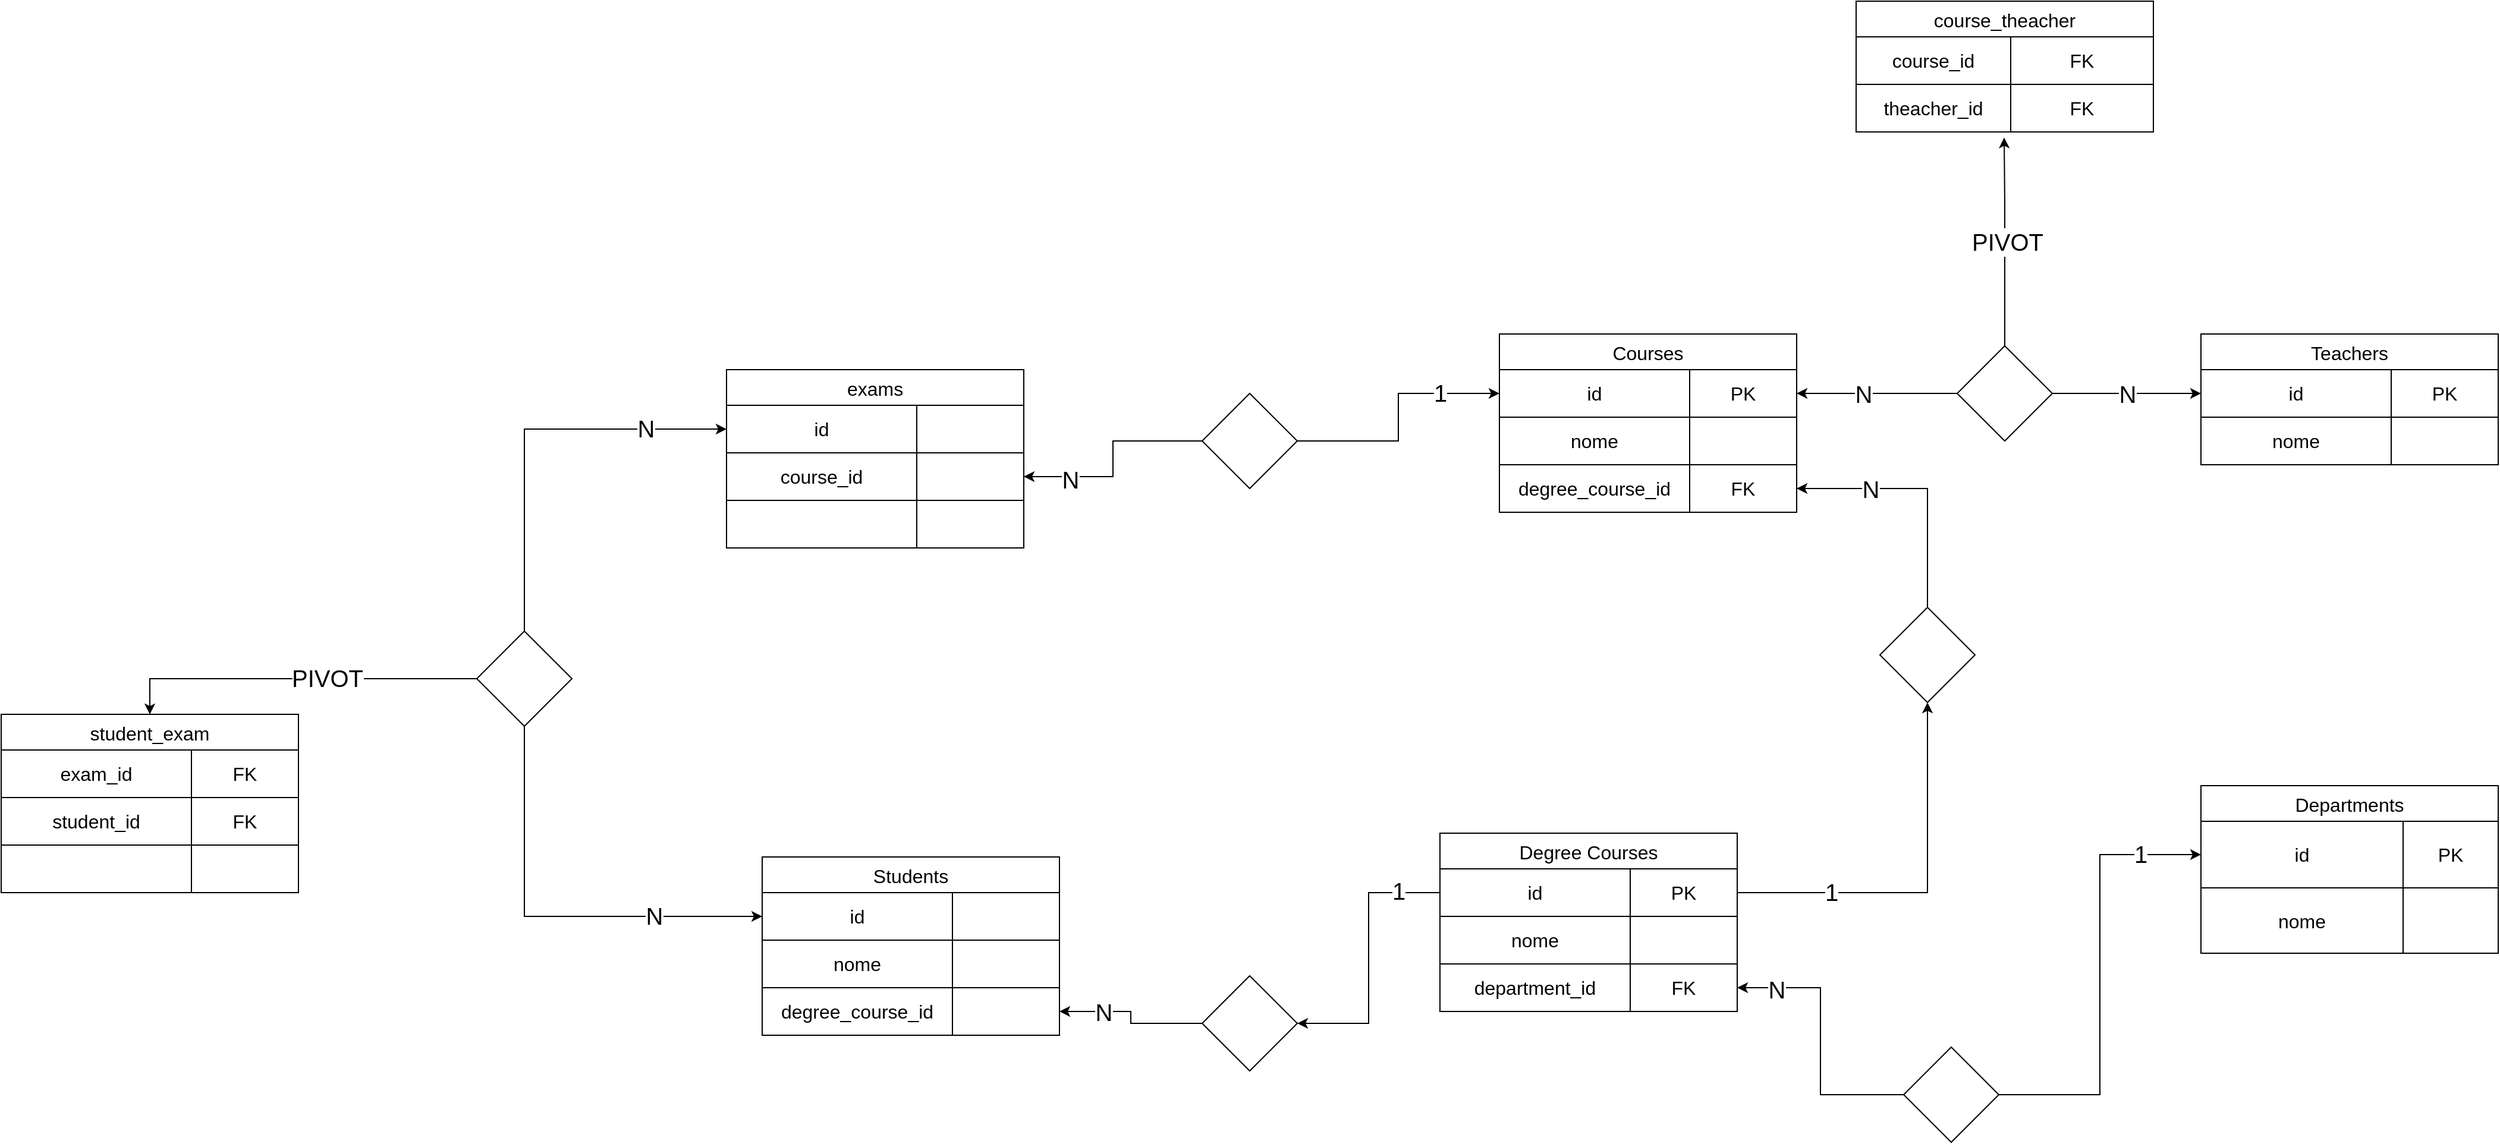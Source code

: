 <mxfile version="26.0.16">
  <diagram name="Pagina-1" id="ewq2ucRmIlLAU6oPUNlD">
    <mxGraphModel dx="3866" dy="2153" grid="1" gridSize="10" guides="1" tooltips="1" connect="1" arrows="1" fold="1" page="0" pageScale="1" pageWidth="1169" pageHeight="827" math="0" shadow="0">
      <root>
        <mxCell id="0" />
        <mxCell id="1" parent="0" />
        <mxCell id="3r6zbhtH-RP9NKEeAGwp-84" value="Departments" style="shape=table;startSize=30;container=1;collapsible=0;childLayout=tableLayout;strokeColor=default;fontSize=16;" parent="1" vertex="1">
          <mxGeometry x="-230" y="-220" width="250.0" height="141" as="geometry" />
        </mxCell>
        <mxCell id="3r6zbhtH-RP9NKEeAGwp-85" value="" style="shape=tableRow;horizontal=0;startSize=0;swimlaneHead=0;swimlaneBody=0;strokeColor=inherit;top=0;left=0;bottom=0;right=0;collapsible=0;dropTarget=0;fillColor=none;points=[[0,0.5],[1,0.5]];portConstraint=eastwest;fontSize=16;" parent="3r6zbhtH-RP9NKEeAGwp-84" vertex="1">
          <mxGeometry y="30" width="250.0" height="56" as="geometry" />
        </mxCell>
        <mxCell id="3r6zbhtH-RP9NKEeAGwp-86" value="id" style="shape=partialRectangle;html=1;whiteSpace=wrap;connectable=0;strokeColor=inherit;overflow=hidden;fillColor=none;top=0;left=0;bottom=0;right=0;pointerEvents=1;fontSize=16;" parent="3r6zbhtH-RP9NKEeAGwp-85" vertex="1">
          <mxGeometry width="170" height="56" as="geometry">
            <mxRectangle width="170" height="56" as="alternateBounds" />
          </mxGeometry>
        </mxCell>
        <mxCell id="3r6zbhtH-RP9NKEeAGwp-87" value="PK" style="shape=partialRectangle;html=1;whiteSpace=wrap;connectable=0;strokeColor=inherit;overflow=hidden;fillColor=none;top=0;left=0;bottom=0;right=0;pointerEvents=1;fontSize=16;" parent="3r6zbhtH-RP9NKEeAGwp-85" vertex="1">
          <mxGeometry x="170" width="80" height="56" as="geometry">
            <mxRectangle width="80" height="56" as="alternateBounds" />
          </mxGeometry>
        </mxCell>
        <mxCell id="3r6zbhtH-RP9NKEeAGwp-89" value="" style="shape=tableRow;horizontal=0;startSize=0;swimlaneHead=0;swimlaneBody=0;strokeColor=inherit;top=0;left=0;bottom=0;right=0;collapsible=0;dropTarget=0;fillColor=none;points=[[0,0.5],[1,0.5]];portConstraint=eastwest;fontSize=16;" parent="3r6zbhtH-RP9NKEeAGwp-84" vertex="1">
          <mxGeometry y="86" width="250.0" height="55" as="geometry" />
        </mxCell>
        <mxCell id="3r6zbhtH-RP9NKEeAGwp-90" value="nome" style="shape=partialRectangle;html=1;whiteSpace=wrap;connectable=0;strokeColor=inherit;overflow=hidden;fillColor=none;top=0;left=0;bottom=0;right=0;pointerEvents=1;fontSize=16;" parent="3r6zbhtH-RP9NKEeAGwp-89" vertex="1">
          <mxGeometry width="170" height="55" as="geometry">
            <mxRectangle width="170" height="55" as="alternateBounds" />
          </mxGeometry>
        </mxCell>
        <mxCell id="3r6zbhtH-RP9NKEeAGwp-91" value="" style="shape=partialRectangle;html=1;whiteSpace=wrap;connectable=0;strokeColor=inherit;overflow=hidden;fillColor=none;top=0;left=0;bottom=0;right=0;pointerEvents=1;fontSize=16;" parent="3r6zbhtH-RP9NKEeAGwp-89" vertex="1">
          <mxGeometry x="170" width="80" height="55" as="geometry">
            <mxRectangle width="80" height="55" as="alternateBounds" />
          </mxGeometry>
        </mxCell>
        <mxCell id="3r6zbhtH-RP9NKEeAGwp-98" value="Degree Courses" style="shape=table;startSize=30;container=1;collapsible=0;childLayout=tableLayout;strokeColor=default;fontSize=16;" parent="1" vertex="1">
          <mxGeometry x="-870" y="-180" width="250" height="150" as="geometry" />
        </mxCell>
        <mxCell id="3r6zbhtH-RP9NKEeAGwp-99" value="" style="shape=tableRow;horizontal=0;startSize=0;swimlaneHead=0;swimlaneBody=0;strokeColor=inherit;top=0;left=0;bottom=0;right=0;collapsible=0;dropTarget=0;fillColor=none;points=[[0,0.5],[1,0.5]];portConstraint=eastwest;fontSize=16;" parent="3r6zbhtH-RP9NKEeAGwp-98" vertex="1">
          <mxGeometry y="30" width="250" height="40" as="geometry" />
        </mxCell>
        <mxCell id="3r6zbhtH-RP9NKEeAGwp-100" value="id" style="shape=partialRectangle;html=1;whiteSpace=wrap;connectable=0;strokeColor=inherit;overflow=hidden;fillColor=none;top=0;left=0;bottom=0;right=0;pointerEvents=1;fontSize=16;" parent="3r6zbhtH-RP9NKEeAGwp-99" vertex="1">
          <mxGeometry width="160" height="40" as="geometry">
            <mxRectangle width="160" height="40" as="alternateBounds" />
          </mxGeometry>
        </mxCell>
        <mxCell id="3r6zbhtH-RP9NKEeAGwp-128" value="PK" style="shape=partialRectangle;html=1;whiteSpace=wrap;connectable=0;strokeColor=inherit;overflow=hidden;fillColor=none;top=0;left=0;bottom=0;right=0;pointerEvents=1;fontSize=16;" parent="3r6zbhtH-RP9NKEeAGwp-99" vertex="1">
          <mxGeometry x="160" width="90" height="40" as="geometry">
            <mxRectangle width="90" height="40" as="alternateBounds" />
          </mxGeometry>
        </mxCell>
        <mxCell id="3r6zbhtH-RP9NKEeAGwp-103" value="" style="shape=tableRow;horizontal=0;startSize=0;swimlaneHead=0;swimlaneBody=0;strokeColor=inherit;top=0;left=0;bottom=0;right=0;collapsible=0;dropTarget=0;fillColor=none;points=[[0,0.5],[1,0.5]];portConstraint=eastwest;fontSize=16;" parent="3r6zbhtH-RP9NKEeAGwp-98" vertex="1">
          <mxGeometry y="70" width="250" height="40" as="geometry" />
        </mxCell>
        <mxCell id="3r6zbhtH-RP9NKEeAGwp-104" value="nome" style="shape=partialRectangle;html=1;whiteSpace=wrap;connectable=0;strokeColor=inherit;overflow=hidden;fillColor=none;top=0;left=0;bottom=0;right=0;pointerEvents=1;fontSize=16;" parent="3r6zbhtH-RP9NKEeAGwp-103" vertex="1">
          <mxGeometry width="160" height="40" as="geometry">
            <mxRectangle width="160" height="40" as="alternateBounds" />
          </mxGeometry>
        </mxCell>
        <mxCell id="3r6zbhtH-RP9NKEeAGwp-129" style="shape=partialRectangle;html=1;whiteSpace=wrap;connectable=0;strokeColor=inherit;overflow=hidden;fillColor=none;top=0;left=0;bottom=0;right=0;pointerEvents=1;fontSize=16;" parent="3r6zbhtH-RP9NKEeAGwp-103" vertex="1">
          <mxGeometry x="160" width="90" height="40" as="geometry">
            <mxRectangle width="90" height="40" as="alternateBounds" />
          </mxGeometry>
        </mxCell>
        <mxCell id="3r6zbhtH-RP9NKEeAGwp-107" style="shape=tableRow;horizontal=0;startSize=0;swimlaneHead=0;swimlaneBody=0;strokeColor=inherit;top=0;left=0;bottom=0;right=0;collapsible=0;dropTarget=0;fillColor=none;points=[[0,0.5],[1,0.5]];portConstraint=eastwest;fontSize=16;" parent="3r6zbhtH-RP9NKEeAGwp-98" vertex="1">
          <mxGeometry y="110" width="250" height="40" as="geometry" />
        </mxCell>
        <mxCell id="3r6zbhtH-RP9NKEeAGwp-108" value="department_id" style="shape=partialRectangle;html=1;whiteSpace=wrap;connectable=0;strokeColor=inherit;overflow=hidden;fillColor=none;top=0;left=0;bottom=0;right=0;pointerEvents=1;fontSize=16;" parent="3r6zbhtH-RP9NKEeAGwp-107" vertex="1">
          <mxGeometry width="160" height="40" as="geometry">
            <mxRectangle width="160" height="40" as="alternateBounds" />
          </mxGeometry>
        </mxCell>
        <mxCell id="3r6zbhtH-RP9NKEeAGwp-130" value="FK" style="shape=partialRectangle;html=1;whiteSpace=wrap;connectable=0;strokeColor=inherit;overflow=hidden;fillColor=none;top=0;left=0;bottom=0;right=0;pointerEvents=1;fontSize=16;" parent="3r6zbhtH-RP9NKEeAGwp-107" vertex="1">
          <mxGeometry x="160" width="90" height="40" as="geometry">
            <mxRectangle width="90" height="40" as="alternateBounds" />
          </mxGeometry>
        </mxCell>
        <mxCell id="3r6zbhtH-RP9NKEeAGwp-147" value="Courses" style="shape=table;startSize=30;container=1;collapsible=0;childLayout=tableLayout;strokeColor=default;fontSize=16;" parent="1" vertex="1">
          <mxGeometry x="-820" y="-600" width="250" height="150" as="geometry" />
        </mxCell>
        <mxCell id="3r6zbhtH-RP9NKEeAGwp-148" value="" style="shape=tableRow;horizontal=0;startSize=0;swimlaneHead=0;swimlaneBody=0;strokeColor=inherit;top=0;left=0;bottom=0;right=0;collapsible=0;dropTarget=0;fillColor=none;points=[[0,0.5],[1,0.5]];portConstraint=eastwest;fontSize=16;" parent="3r6zbhtH-RP9NKEeAGwp-147" vertex="1">
          <mxGeometry y="30" width="250" height="40" as="geometry" />
        </mxCell>
        <mxCell id="3r6zbhtH-RP9NKEeAGwp-149" value="id" style="shape=partialRectangle;html=1;whiteSpace=wrap;connectable=0;strokeColor=inherit;overflow=hidden;fillColor=none;top=0;left=0;bottom=0;right=0;pointerEvents=1;fontSize=16;" parent="3r6zbhtH-RP9NKEeAGwp-148" vertex="1">
          <mxGeometry width="160" height="40" as="geometry">
            <mxRectangle width="160" height="40" as="alternateBounds" />
          </mxGeometry>
        </mxCell>
        <mxCell id="3r6zbhtH-RP9NKEeAGwp-150" value="PK" style="shape=partialRectangle;html=1;whiteSpace=wrap;connectable=0;strokeColor=inherit;overflow=hidden;fillColor=none;top=0;left=0;bottom=0;right=0;pointerEvents=1;fontSize=16;" parent="3r6zbhtH-RP9NKEeAGwp-148" vertex="1">
          <mxGeometry x="160" width="90" height="40" as="geometry">
            <mxRectangle width="90" height="40" as="alternateBounds" />
          </mxGeometry>
        </mxCell>
        <mxCell id="3r6zbhtH-RP9NKEeAGwp-151" value="" style="shape=tableRow;horizontal=0;startSize=0;swimlaneHead=0;swimlaneBody=0;strokeColor=inherit;top=0;left=0;bottom=0;right=0;collapsible=0;dropTarget=0;fillColor=none;points=[[0,0.5],[1,0.5]];portConstraint=eastwest;fontSize=16;" parent="3r6zbhtH-RP9NKEeAGwp-147" vertex="1">
          <mxGeometry y="70" width="250" height="40" as="geometry" />
        </mxCell>
        <mxCell id="3r6zbhtH-RP9NKEeAGwp-152" value="nome" style="shape=partialRectangle;html=1;whiteSpace=wrap;connectable=0;strokeColor=inherit;overflow=hidden;fillColor=none;top=0;left=0;bottom=0;right=0;pointerEvents=1;fontSize=16;" parent="3r6zbhtH-RP9NKEeAGwp-151" vertex="1">
          <mxGeometry width="160" height="40" as="geometry">
            <mxRectangle width="160" height="40" as="alternateBounds" />
          </mxGeometry>
        </mxCell>
        <mxCell id="3r6zbhtH-RP9NKEeAGwp-153" style="shape=partialRectangle;html=1;whiteSpace=wrap;connectable=0;strokeColor=inherit;overflow=hidden;fillColor=none;top=0;left=0;bottom=0;right=0;pointerEvents=1;fontSize=16;" parent="3r6zbhtH-RP9NKEeAGwp-151" vertex="1">
          <mxGeometry x="160" width="90" height="40" as="geometry">
            <mxRectangle width="90" height="40" as="alternateBounds" />
          </mxGeometry>
        </mxCell>
        <mxCell id="3r6zbhtH-RP9NKEeAGwp-154" style="shape=tableRow;horizontal=0;startSize=0;swimlaneHead=0;swimlaneBody=0;strokeColor=inherit;top=0;left=0;bottom=0;right=0;collapsible=0;dropTarget=0;fillColor=none;points=[[0,0.5],[1,0.5]];portConstraint=eastwest;fontSize=16;" parent="3r6zbhtH-RP9NKEeAGwp-147" vertex="1">
          <mxGeometry y="110" width="250" height="40" as="geometry" />
        </mxCell>
        <mxCell id="3r6zbhtH-RP9NKEeAGwp-155" value="degree_course_id" style="shape=partialRectangle;html=1;whiteSpace=wrap;connectable=0;strokeColor=inherit;overflow=hidden;fillColor=none;top=0;left=0;bottom=0;right=0;pointerEvents=1;fontSize=16;" parent="3r6zbhtH-RP9NKEeAGwp-154" vertex="1">
          <mxGeometry width="160" height="40" as="geometry">
            <mxRectangle width="160" height="40" as="alternateBounds" />
          </mxGeometry>
        </mxCell>
        <mxCell id="3r6zbhtH-RP9NKEeAGwp-156" value="FK" style="shape=partialRectangle;html=1;whiteSpace=wrap;connectable=0;strokeColor=inherit;overflow=hidden;fillColor=none;top=0;left=0;bottom=0;right=0;pointerEvents=1;fontSize=16;" parent="3r6zbhtH-RP9NKEeAGwp-154" vertex="1">
          <mxGeometry x="160" width="90" height="40" as="geometry">
            <mxRectangle width="90" height="40" as="alternateBounds" />
          </mxGeometry>
        </mxCell>
        <mxCell id="3r6zbhtH-RP9NKEeAGwp-162" value="Teachers" style="shape=table;startSize=30;container=1;collapsible=0;childLayout=tableLayout;strokeColor=default;fontSize=16;" parent="1" vertex="1">
          <mxGeometry x="-230" y="-600" width="250" height="110" as="geometry" />
        </mxCell>
        <mxCell id="3r6zbhtH-RP9NKEeAGwp-163" value="" style="shape=tableRow;horizontal=0;startSize=0;swimlaneHead=0;swimlaneBody=0;strokeColor=inherit;top=0;left=0;bottom=0;right=0;collapsible=0;dropTarget=0;fillColor=none;points=[[0,0.5],[1,0.5]];portConstraint=eastwest;fontSize=16;" parent="3r6zbhtH-RP9NKEeAGwp-162" vertex="1">
          <mxGeometry y="30" width="250" height="40" as="geometry" />
        </mxCell>
        <mxCell id="3r6zbhtH-RP9NKEeAGwp-164" value="id" style="shape=partialRectangle;html=1;whiteSpace=wrap;connectable=0;strokeColor=inherit;overflow=hidden;fillColor=none;top=0;left=0;bottom=0;right=0;pointerEvents=1;fontSize=16;" parent="3r6zbhtH-RP9NKEeAGwp-163" vertex="1">
          <mxGeometry width="160" height="40" as="geometry">
            <mxRectangle width="160" height="40" as="alternateBounds" />
          </mxGeometry>
        </mxCell>
        <mxCell id="3r6zbhtH-RP9NKEeAGwp-165" value="PK" style="shape=partialRectangle;html=1;whiteSpace=wrap;connectable=0;strokeColor=inherit;overflow=hidden;fillColor=none;top=0;left=0;bottom=0;right=0;pointerEvents=1;fontSize=16;" parent="3r6zbhtH-RP9NKEeAGwp-163" vertex="1">
          <mxGeometry x="160" width="90" height="40" as="geometry">
            <mxRectangle width="90" height="40" as="alternateBounds" />
          </mxGeometry>
        </mxCell>
        <mxCell id="3r6zbhtH-RP9NKEeAGwp-166" value="" style="shape=tableRow;horizontal=0;startSize=0;swimlaneHead=0;swimlaneBody=0;strokeColor=inherit;top=0;left=0;bottom=0;right=0;collapsible=0;dropTarget=0;fillColor=none;points=[[0,0.5],[1,0.5]];portConstraint=eastwest;fontSize=16;" parent="3r6zbhtH-RP9NKEeAGwp-162" vertex="1">
          <mxGeometry y="70" width="250" height="40" as="geometry" />
        </mxCell>
        <mxCell id="3r6zbhtH-RP9NKEeAGwp-167" value="nome" style="shape=partialRectangle;html=1;whiteSpace=wrap;connectable=0;strokeColor=inherit;overflow=hidden;fillColor=none;top=0;left=0;bottom=0;right=0;pointerEvents=1;fontSize=16;" parent="3r6zbhtH-RP9NKEeAGwp-166" vertex="1">
          <mxGeometry width="160" height="40" as="geometry">
            <mxRectangle width="160" height="40" as="alternateBounds" />
          </mxGeometry>
        </mxCell>
        <mxCell id="3r6zbhtH-RP9NKEeAGwp-168" style="shape=partialRectangle;html=1;whiteSpace=wrap;connectable=0;strokeColor=inherit;overflow=hidden;fillColor=none;top=0;left=0;bottom=0;right=0;pointerEvents=1;fontSize=16;" parent="3r6zbhtH-RP9NKEeAGwp-166" vertex="1">
          <mxGeometry x="160" width="90" height="40" as="geometry">
            <mxRectangle width="90" height="40" as="alternateBounds" />
          </mxGeometry>
        </mxCell>
        <mxCell id="3r6zbhtH-RP9NKEeAGwp-172" value="course_theacher" style="shape=table;startSize=30;container=1;collapsible=0;childLayout=tableLayout;strokeColor=default;fontSize=16;" parent="1" vertex="1">
          <mxGeometry x="-520" y="-880" width="250" height="110" as="geometry" />
        </mxCell>
        <mxCell id="3r6zbhtH-RP9NKEeAGwp-173" value="" style="shape=tableRow;horizontal=0;startSize=0;swimlaneHead=0;swimlaneBody=0;strokeColor=inherit;top=0;left=0;bottom=0;right=0;collapsible=0;dropTarget=0;fillColor=none;points=[[0,0.5],[1,0.5]];portConstraint=eastwest;fontSize=16;" parent="3r6zbhtH-RP9NKEeAGwp-172" vertex="1">
          <mxGeometry y="30" width="250" height="40" as="geometry" />
        </mxCell>
        <mxCell id="3r6zbhtH-RP9NKEeAGwp-174" value="course_id" style="shape=partialRectangle;html=1;whiteSpace=wrap;connectable=0;strokeColor=inherit;overflow=hidden;fillColor=none;top=0;left=0;bottom=0;right=0;pointerEvents=1;fontSize=16;" parent="3r6zbhtH-RP9NKEeAGwp-173" vertex="1">
          <mxGeometry width="130" height="40" as="geometry">
            <mxRectangle width="130" height="40" as="alternateBounds" />
          </mxGeometry>
        </mxCell>
        <mxCell id="3r6zbhtH-RP9NKEeAGwp-175" value="FK" style="shape=partialRectangle;html=1;whiteSpace=wrap;connectable=0;strokeColor=inherit;overflow=hidden;fillColor=none;top=0;left=0;bottom=0;right=0;pointerEvents=1;fontSize=16;" parent="3r6zbhtH-RP9NKEeAGwp-173" vertex="1">
          <mxGeometry x="130" width="120" height="40" as="geometry">
            <mxRectangle width="120" height="40" as="alternateBounds" />
          </mxGeometry>
        </mxCell>
        <mxCell id="3r6zbhtH-RP9NKEeAGwp-176" value="" style="shape=tableRow;horizontal=0;startSize=0;swimlaneHead=0;swimlaneBody=0;strokeColor=inherit;top=0;left=0;bottom=0;right=0;collapsible=0;dropTarget=0;fillColor=none;points=[[0,0.5],[1,0.5]];portConstraint=eastwest;fontSize=16;" parent="3r6zbhtH-RP9NKEeAGwp-172" vertex="1">
          <mxGeometry y="70" width="250" height="40" as="geometry" />
        </mxCell>
        <mxCell id="3r6zbhtH-RP9NKEeAGwp-177" value="theacher_id" style="shape=partialRectangle;html=1;whiteSpace=wrap;connectable=0;strokeColor=inherit;overflow=hidden;fillColor=none;top=0;left=0;bottom=0;right=0;pointerEvents=1;fontSize=16;" parent="3r6zbhtH-RP9NKEeAGwp-176" vertex="1">
          <mxGeometry width="130" height="40" as="geometry">
            <mxRectangle width="130" height="40" as="alternateBounds" />
          </mxGeometry>
        </mxCell>
        <mxCell id="3r6zbhtH-RP9NKEeAGwp-178" value="FK" style="shape=partialRectangle;html=1;whiteSpace=wrap;connectable=0;strokeColor=inherit;overflow=hidden;fillColor=none;top=0;left=0;bottom=0;right=0;pointerEvents=1;fontSize=16;" parent="3r6zbhtH-RP9NKEeAGwp-176" vertex="1">
          <mxGeometry x="130" width="120" height="40" as="geometry">
            <mxRectangle width="120" height="40" as="alternateBounds" />
          </mxGeometry>
        </mxCell>
        <mxCell id="3r6zbhtH-RP9NKEeAGwp-197" value="Students" style="shape=table;startSize=30;container=1;collapsible=0;childLayout=tableLayout;strokeColor=default;fontSize=16;" parent="1" vertex="1">
          <mxGeometry x="-1440" y="-160" width="250" height="150" as="geometry" />
        </mxCell>
        <mxCell id="3r6zbhtH-RP9NKEeAGwp-198" value="" style="shape=tableRow;horizontal=0;startSize=0;swimlaneHead=0;swimlaneBody=0;strokeColor=inherit;top=0;left=0;bottom=0;right=0;collapsible=0;dropTarget=0;fillColor=none;points=[[0,0.5],[1,0.5]];portConstraint=eastwest;fontSize=16;" parent="3r6zbhtH-RP9NKEeAGwp-197" vertex="1">
          <mxGeometry y="30" width="250" height="40" as="geometry" />
        </mxCell>
        <mxCell id="3r6zbhtH-RP9NKEeAGwp-199" value="id" style="shape=partialRectangle;html=1;whiteSpace=wrap;connectable=0;strokeColor=inherit;overflow=hidden;fillColor=none;top=0;left=0;bottom=0;right=0;pointerEvents=1;fontSize=16;" parent="3r6zbhtH-RP9NKEeAGwp-198" vertex="1">
          <mxGeometry width="160" height="40" as="geometry">
            <mxRectangle width="160" height="40" as="alternateBounds" />
          </mxGeometry>
        </mxCell>
        <mxCell id="3r6zbhtH-RP9NKEeAGwp-200" style="shape=partialRectangle;html=1;whiteSpace=wrap;connectable=0;strokeColor=inherit;overflow=hidden;fillColor=none;top=0;left=0;bottom=0;right=0;pointerEvents=1;fontSize=16;" parent="3r6zbhtH-RP9NKEeAGwp-198" vertex="1">
          <mxGeometry x="160" width="90" height="40" as="geometry">
            <mxRectangle width="90" height="40" as="alternateBounds" />
          </mxGeometry>
        </mxCell>
        <mxCell id="3r6zbhtH-RP9NKEeAGwp-201" value="" style="shape=tableRow;horizontal=0;startSize=0;swimlaneHead=0;swimlaneBody=0;strokeColor=inherit;top=0;left=0;bottom=0;right=0;collapsible=0;dropTarget=0;fillColor=none;points=[[0,0.5],[1,0.5]];portConstraint=eastwest;fontSize=16;" parent="3r6zbhtH-RP9NKEeAGwp-197" vertex="1">
          <mxGeometry y="70" width="250" height="40" as="geometry" />
        </mxCell>
        <mxCell id="3r6zbhtH-RP9NKEeAGwp-202" value="nome" style="shape=partialRectangle;html=1;whiteSpace=wrap;connectable=0;strokeColor=inherit;overflow=hidden;fillColor=none;top=0;left=0;bottom=0;right=0;pointerEvents=1;fontSize=16;" parent="3r6zbhtH-RP9NKEeAGwp-201" vertex="1">
          <mxGeometry width="160" height="40" as="geometry">
            <mxRectangle width="160" height="40" as="alternateBounds" />
          </mxGeometry>
        </mxCell>
        <mxCell id="3r6zbhtH-RP9NKEeAGwp-203" style="shape=partialRectangle;html=1;whiteSpace=wrap;connectable=0;strokeColor=inherit;overflow=hidden;fillColor=none;top=0;left=0;bottom=0;right=0;pointerEvents=1;fontSize=16;" parent="3r6zbhtH-RP9NKEeAGwp-201" vertex="1">
          <mxGeometry x="160" width="90" height="40" as="geometry">
            <mxRectangle width="90" height="40" as="alternateBounds" />
          </mxGeometry>
        </mxCell>
        <mxCell id="3r6zbhtH-RP9NKEeAGwp-204" style="shape=tableRow;horizontal=0;startSize=0;swimlaneHead=0;swimlaneBody=0;strokeColor=inherit;top=0;left=0;bottom=0;right=0;collapsible=0;dropTarget=0;fillColor=none;points=[[0,0.5],[1,0.5]];portConstraint=eastwest;fontSize=16;" parent="3r6zbhtH-RP9NKEeAGwp-197" vertex="1">
          <mxGeometry y="110" width="250" height="40" as="geometry" />
        </mxCell>
        <mxCell id="3r6zbhtH-RP9NKEeAGwp-205" value="degree_course_id" style="shape=partialRectangle;html=1;whiteSpace=wrap;connectable=0;strokeColor=inherit;overflow=hidden;fillColor=none;top=0;left=0;bottom=0;right=0;pointerEvents=1;fontSize=16;" parent="3r6zbhtH-RP9NKEeAGwp-204" vertex="1">
          <mxGeometry width="160" height="40" as="geometry">
            <mxRectangle width="160" height="40" as="alternateBounds" />
          </mxGeometry>
        </mxCell>
        <mxCell id="3r6zbhtH-RP9NKEeAGwp-206" style="shape=partialRectangle;html=1;whiteSpace=wrap;connectable=0;strokeColor=inherit;overflow=hidden;fillColor=none;top=0;left=0;bottom=0;right=0;pointerEvents=1;fontSize=16;" parent="3r6zbhtH-RP9NKEeAGwp-204" vertex="1">
          <mxGeometry x="160" width="90" height="40" as="geometry">
            <mxRectangle width="90" height="40" as="alternateBounds" />
          </mxGeometry>
        </mxCell>
        <mxCell id="3r6zbhtH-RP9NKEeAGwp-209" value="exams" style="shape=table;startSize=30;container=1;collapsible=0;childLayout=tableLayout;strokeColor=default;fontSize=16;" parent="1" vertex="1">
          <mxGeometry x="-1470" y="-570" width="250" height="150" as="geometry" />
        </mxCell>
        <mxCell id="3r6zbhtH-RP9NKEeAGwp-210" value="" style="shape=tableRow;horizontal=0;startSize=0;swimlaneHead=0;swimlaneBody=0;strokeColor=inherit;top=0;left=0;bottom=0;right=0;collapsible=0;dropTarget=0;fillColor=none;points=[[0,0.5],[1,0.5]];portConstraint=eastwest;fontSize=16;" parent="3r6zbhtH-RP9NKEeAGwp-209" vertex="1">
          <mxGeometry y="30" width="250" height="40" as="geometry" />
        </mxCell>
        <mxCell id="3r6zbhtH-RP9NKEeAGwp-211" value="id" style="shape=partialRectangle;html=1;whiteSpace=wrap;connectable=0;strokeColor=inherit;overflow=hidden;fillColor=none;top=0;left=0;bottom=0;right=0;pointerEvents=1;fontSize=16;" parent="3r6zbhtH-RP9NKEeAGwp-210" vertex="1">
          <mxGeometry width="160" height="40" as="geometry">
            <mxRectangle width="160" height="40" as="alternateBounds" />
          </mxGeometry>
        </mxCell>
        <mxCell id="3r6zbhtH-RP9NKEeAGwp-212" style="shape=partialRectangle;html=1;whiteSpace=wrap;connectable=0;strokeColor=inherit;overflow=hidden;fillColor=none;top=0;left=0;bottom=0;right=0;pointerEvents=1;fontSize=16;" parent="3r6zbhtH-RP9NKEeAGwp-210" vertex="1">
          <mxGeometry x="160" width="90" height="40" as="geometry">
            <mxRectangle width="90" height="40" as="alternateBounds" />
          </mxGeometry>
        </mxCell>
        <mxCell id="3r6zbhtH-RP9NKEeAGwp-213" value="" style="shape=tableRow;horizontal=0;startSize=0;swimlaneHead=0;swimlaneBody=0;strokeColor=inherit;top=0;left=0;bottom=0;right=0;collapsible=0;dropTarget=0;fillColor=none;points=[[0,0.5],[1,0.5]];portConstraint=eastwest;fontSize=16;" parent="3r6zbhtH-RP9NKEeAGwp-209" vertex="1">
          <mxGeometry y="70" width="250" height="40" as="geometry" />
        </mxCell>
        <mxCell id="3r6zbhtH-RP9NKEeAGwp-214" value="course_id" style="shape=partialRectangle;html=1;whiteSpace=wrap;connectable=0;strokeColor=inherit;overflow=hidden;fillColor=none;top=0;left=0;bottom=0;right=0;pointerEvents=1;fontSize=16;" parent="3r6zbhtH-RP9NKEeAGwp-213" vertex="1">
          <mxGeometry width="160" height="40" as="geometry">
            <mxRectangle width="160" height="40" as="alternateBounds" />
          </mxGeometry>
        </mxCell>
        <mxCell id="3r6zbhtH-RP9NKEeAGwp-215" style="shape=partialRectangle;html=1;whiteSpace=wrap;connectable=0;strokeColor=inherit;overflow=hidden;fillColor=none;top=0;left=0;bottom=0;right=0;pointerEvents=1;fontSize=16;" parent="3r6zbhtH-RP9NKEeAGwp-213" vertex="1">
          <mxGeometry x="160" width="90" height="40" as="geometry">
            <mxRectangle width="90" height="40" as="alternateBounds" />
          </mxGeometry>
        </mxCell>
        <mxCell id="Plm4pbauYkg9UCbp62Z2-48" style="shape=tableRow;horizontal=0;startSize=0;swimlaneHead=0;swimlaneBody=0;strokeColor=inherit;top=0;left=0;bottom=0;right=0;collapsible=0;dropTarget=0;fillColor=none;points=[[0,0.5],[1,0.5]];portConstraint=eastwest;fontSize=16;" parent="3r6zbhtH-RP9NKEeAGwp-209" vertex="1">
          <mxGeometry y="110" width="250" height="40" as="geometry" />
        </mxCell>
        <mxCell id="Plm4pbauYkg9UCbp62Z2-49" value="" style="shape=partialRectangle;html=1;whiteSpace=wrap;connectable=0;strokeColor=inherit;overflow=hidden;fillColor=none;top=0;left=0;bottom=0;right=0;pointerEvents=1;fontSize=16;" parent="Plm4pbauYkg9UCbp62Z2-48" vertex="1">
          <mxGeometry width="160" height="40" as="geometry">
            <mxRectangle width="160" height="40" as="alternateBounds" />
          </mxGeometry>
        </mxCell>
        <mxCell id="Plm4pbauYkg9UCbp62Z2-50" style="shape=partialRectangle;html=1;whiteSpace=wrap;connectable=0;strokeColor=inherit;overflow=hidden;fillColor=none;top=0;left=0;bottom=0;right=0;pointerEvents=1;fontSize=16;" parent="Plm4pbauYkg9UCbp62Z2-48" vertex="1">
          <mxGeometry x="160" width="90" height="40" as="geometry">
            <mxRectangle width="90" height="40" as="alternateBounds" />
          </mxGeometry>
        </mxCell>
        <mxCell id="3r6zbhtH-RP9NKEeAGwp-216" value="student_exam" style="shape=table;startSize=30;container=1;collapsible=0;childLayout=tableLayout;strokeColor=default;fontSize=16;" parent="1" vertex="1">
          <mxGeometry x="-2080" y="-280" width="250" height="150" as="geometry" />
        </mxCell>
        <mxCell id="3r6zbhtH-RP9NKEeAGwp-217" value="" style="shape=tableRow;horizontal=0;startSize=0;swimlaneHead=0;swimlaneBody=0;strokeColor=inherit;top=0;left=0;bottom=0;right=0;collapsible=0;dropTarget=0;fillColor=none;points=[[0,0.5],[1,0.5]];portConstraint=eastwest;fontSize=16;" parent="3r6zbhtH-RP9NKEeAGwp-216" vertex="1">
          <mxGeometry y="30" width="250" height="40" as="geometry" />
        </mxCell>
        <mxCell id="3r6zbhtH-RP9NKEeAGwp-218" value="exam_id" style="shape=partialRectangle;html=1;whiteSpace=wrap;connectable=0;strokeColor=inherit;overflow=hidden;fillColor=none;top=0;left=0;bottom=0;right=0;pointerEvents=1;fontSize=16;" parent="3r6zbhtH-RP9NKEeAGwp-217" vertex="1">
          <mxGeometry width="160" height="40" as="geometry">
            <mxRectangle width="160" height="40" as="alternateBounds" />
          </mxGeometry>
        </mxCell>
        <mxCell id="3r6zbhtH-RP9NKEeAGwp-219" value="FK" style="shape=partialRectangle;html=1;whiteSpace=wrap;connectable=0;strokeColor=inherit;overflow=hidden;fillColor=none;top=0;left=0;bottom=0;right=0;pointerEvents=1;fontSize=16;" parent="3r6zbhtH-RP9NKEeAGwp-217" vertex="1">
          <mxGeometry x="160" width="90" height="40" as="geometry">
            <mxRectangle width="90" height="40" as="alternateBounds" />
          </mxGeometry>
        </mxCell>
        <mxCell id="3r6zbhtH-RP9NKEeAGwp-220" value="" style="shape=tableRow;horizontal=0;startSize=0;swimlaneHead=0;swimlaneBody=0;strokeColor=inherit;top=0;left=0;bottom=0;right=0;collapsible=0;dropTarget=0;fillColor=none;points=[[0,0.5],[1,0.5]];portConstraint=eastwest;fontSize=16;" parent="3r6zbhtH-RP9NKEeAGwp-216" vertex="1">
          <mxGeometry y="70" width="250" height="40" as="geometry" />
        </mxCell>
        <mxCell id="3r6zbhtH-RP9NKEeAGwp-221" value="student_id" style="shape=partialRectangle;html=1;whiteSpace=wrap;connectable=0;strokeColor=inherit;overflow=hidden;fillColor=none;top=0;left=0;bottom=0;right=0;pointerEvents=1;fontSize=16;" parent="3r6zbhtH-RP9NKEeAGwp-220" vertex="1">
          <mxGeometry width="160" height="40" as="geometry">
            <mxRectangle width="160" height="40" as="alternateBounds" />
          </mxGeometry>
        </mxCell>
        <mxCell id="3r6zbhtH-RP9NKEeAGwp-222" value="FK" style="shape=partialRectangle;html=1;whiteSpace=wrap;connectable=0;strokeColor=inherit;overflow=hidden;fillColor=none;top=0;left=0;bottom=0;right=0;pointerEvents=1;fontSize=16;" parent="3r6zbhtH-RP9NKEeAGwp-220" vertex="1">
          <mxGeometry x="160" width="90" height="40" as="geometry">
            <mxRectangle width="90" height="40" as="alternateBounds" />
          </mxGeometry>
        </mxCell>
        <mxCell id="Plm4pbauYkg9UCbp62Z2-42" style="shape=tableRow;horizontal=0;startSize=0;swimlaneHead=0;swimlaneBody=0;strokeColor=inherit;top=0;left=0;bottom=0;right=0;collapsible=0;dropTarget=0;fillColor=none;points=[[0,0.5],[1,0.5]];portConstraint=eastwest;fontSize=16;" parent="3r6zbhtH-RP9NKEeAGwp-216" vertex="1">
          <mxGeometry y="110" width="250" height="40" as="geometry" />
        </mxCell>
        <mxCell id="Plm4pbauYkg9UCbp62Z2-43" value="" style="shape=partialRectangle;html=1;whiteSpace=wrap;connectable=0;strokeColor=inherit;overflow=hidden;fillColor=none;top=0;left=0;bottom=0;right=0;pointerEvents=1;fontSize=16;" parent="Plm4pbauYkg9UCbp62Z2-42" vertex="1">
          <mxGeometry width="160" height="40" as="geometry">
            <mxRectangle width="160" height="40" as="alternateBounds" />
          </mxGeometry>
        </mxCell>
        <mxCell id="Plm4pbauYkg9UCbp62Z2-44" value="" style="shape=partialRectangle;html=1;whiteSpace=wrap;connectable=0;strokeColor=inherit;overflow=hidden;fillColor=none;top=0;left=0;bottom=0;right=0;pointerEvents=1;fontSize=16;" parent="Plm4pbauYkg9UCbp62Z2-42" vertex="1">
          <mxGeometry x="160" width="90" height="40" as="geometry">
            <mxRectangle width="90" height="40" as="alternateBounds" />
          </mxGeometry>
        </mxCell>
        <mxCell id="DA4IYo6r6Ac-Q99J6QLH-2" style="edgeStyle=orthogonalEdgeStyle;rounded=0;orthogonalLoop=1;jettySize=auto;html=1;exitX=1;exitY=0.5;exitDx=0;exitDy=0;entryX=0;entryY=0.5;entryDx=0;entryDy=0;" parent="1" source="DA4IYo6r6Ac-Q99J6QLH-1" target="3r6zbhtH-RP9NKEeAGwp-85" edge="1">
          <mxGeometry relative="1" as="geometry" />
        </mxCell>
        <mxCell id="DA4IYo6r6Ac-Q99J6QLH-8" value="&lt;font style=&quot;font-size: 20px;&quot;&gt;1&lt;/font&gt;" style="edgeLabel;html=1;align=center;verticalAlign=middle;resizable=0;points=[];" parent="DA4IYo6r6Ac-Q99J6QLH-2" vertex="1" connectable="0">
          <mxGeometry x="0.623" y="-3" relative="1" as="geometry">
            <mxPoint x="19" y="-4" as="offset" />
          </mxGeometry>
        </mxCell>
        <mxCell id="DA4IYo6r6Ac-Q99J6QLH-3" style="edgeStyle=orthogonalEdgeStyle;rounded=0;orthogonalLoop=1;jettySize=auto;html=1;exitX=0;exitY=0.5;exitDx=0;exitDy=0;entryX=1;entryY=0.5;entryDx=0;entryDy=0;" parent="1" source="DA4IYo6r6Ac-Q99J6QLH-1" target="3r6zbhtH-RP9NKEeAGwp-107" edge="1">
          <mxGeometry relative="1" as="geometry" />
        </mxCell>
        <mxCell id="DA4IYo6r6Ac-Q99J6QLH-9" value="&lt;font style=&quot;font-size: 20px;&quot;&gt;N&lt;/font&gt;" style="edgeLabel;html=1;align=center;verticalAlign=middle;resizable=0;points=[];" parent="DA4IYo6r6Ac-Q99J6QLH-3" vertex="1" connectable="0">
          <mxGeometry x="0.716" y="1" relative="1" as="geometry">
            <mxPoint as="offset" />
          </mxGeometry>
        </mxCell>
        <mxCell id="DA4IYo6r6Ac-Q99J6QLH-1" value="" style="rhombus;whiteSpace=wrap;html=1;" parent="1" vertex="1">
          <mxGeometry x="-480" width="80" height="80" as="geometry" />
        </mxCell>
        <mxCell id="DA4IYo6r6Ac-Q99J6QLH-7" style="edgeStyle=orthogonalEdgeStyle;rounded=0;orthogonalLoop=1;jettySize=auto;html=1;exitX=0.5;exitY=0;exitDx=0;exitDy=0;entryX=1;entryY=0.5;entryDx=0;entryDy=0;" parent="1" source="DA4IYo6r6Ac-Q99J6QLH-5" target="3r6zbhtH-RP9NKEeAGwp-154" edge="1">
          <mxGeometry relative="1" as="geometry" />
        </mxCell>
        <mxCell id="DA4IYo6r6Ac-Q99J6QLH-11" value="&lt;font style=&quot;font-size: 20px;&quot;&gt;N&lt;/font&gt;" style="edgeLabel;html=1;align=center;verticalAlign=middle;resizable=0;points=[];" parent="DA4IYo6r6Ac-Q99J6QLH-7" vertex="1" connectable="0">
          <mxGeometry x="0.409" y="2" relative="1" as="geometry">
            <mxPoint y="-2" as="offset" />
          </mxGeometry>
        </mxCell>
        <mxCell id="DA4IYo6r6Ac-Q99J6QLH-5" value="" style="rhombus;whiteSpace=wrap;html=1;" parent="1" vertex="1">
          <mxGeometry x="-500" y="-370" width="80" height="80" as="geometry" />
        </mxCell>
        <mxCell id="DA4IYo6r6Ac-Q99J6QLH-6" style="edgeStyle=orthogonalEdgeStyle;rounded=0;orthogonalLoop=1;jettySize=auto;html=1;exitX=1;exitY=0.5;exitDx=0;exitDy=0;entryX=0.5;entryY=1;entryDx=0;entryDy=0;" parent="1" source="3r6zbhtH-RP9NKEeAGwp-99" target="DA4IYo6r6Ac-Q99J6QLH-5" edge="1">
          <mxGeometry relative="1" as="geometry" />
        </mxCell>
        <mxCell id="DA4IYo6r6Ac-Q99J6QLH-10" value="&lt;font style=&quot;font-size: 20px;&quot;&gt;1&lt;/font&gt;" style="edgeLabel;html=1;align=center;verticalAlign=middle;resizable=0;points=[];" parent="DA4IYo6r6Ac-Q99J6QLH-6" vertex="1" connectable="0">
          <mxGeometry x="-0.508" y="1" relative="1" as="geometry">
            <mxPoint as="offset" />
          </mxGeometry>
        </mxCell>
        <mxCell id="DA4IYo6r6Ac-Q99J6QLH-13" style="edgeStyle=orthogonalEdgeStyle;rounded=0;orthogonalLoop=1;jettySize=auto;html=1;exitX=1;exitY=0.5;exitDx=0;exitDy=0;entryX=0;entryY=0.5;entryDx=0;entryDy=0;" parent="1" source="DA4IYo6r6Ac-Q99J6QLH-12" target="3r6zbhtH-RP9NKEeAGwp-163" edge="1">
          <mxGeometry relative="1" as="geometry" />
        </mxCell>
        <mxCell id="DA4IYo6r6Ac-Q99J6QLH-17" value="&lt;font style=&quot;font-size: 20px;&quot;&gt;N&lt;/font&gt;" style="edgeLabel;html=1;align=center;verticalAlign=middle;resizable=0;points=[];" parent="DA4IYo6r6Ac-Q99J6QLH-13" vertex="1" connectable="0">
          <mxGeometry x="0.001" y="2" relative="1" as="geometry">
            <mxPoint y="2" as="offset" />
          </mxGeometry>
        </mxCell>
        <mxCell id="DA4IYo6r6Ac-Q99J6QLH-14" style="edgeStyle=orthogonalEdgeStyle;rounded=0;orthogonalLoop=1;jettySize=auto;html=1;exitX=0;exitY=0.5;exitDx=0;exitDy=0;entryX=1;entryY=0.5;entryDx=0;entryDy=0;" parent="1" source="DA4IYo6r6Ac-Q99J6QLH-12" target="3r6zbhtH-RP9NKEeAGwp-148" edge="1">
          <mxGeometry relative="1" as="geometry" />
        </mxCell>
        <mxCell id="DA4IYo6r6Ac-Q99J6QLH-18" value="&lt;font style=&quot;font-size: 20px;&quot;&gt;N&lt;/font&gt;" style="edgeLabel;html=1;align=center;verticalAlign=middle;resizable=0;points=[];" parent="DA4IYo6r6Ac-Q99J6QLH-14" vertex="1" connectable="0">
          <mxGeometry x="0.173" y="1" relative="1" as="geometry">
            <mxPoint y="-1" as="offset" />
          </mxGeometry>
        </mxCell>
        <mxCell id="DA4IYo6r6Ac-Q99J6QLH-12" value="" style="rhombus;whiteSpace=wrap;html=1;" parent="1" vertex="1">
          <mxGeometry x="-435" y="-590" width="80" height="80" as="geometry" />
        </mxCell>
        <mxCell id="DA4IYo6r6Ac-Q99J6QLH-15" style="edgeStyle=orthogonalEdgeStyle;rounded=0;orthogonalLoop=1;jettySize=auto;html=1;exitX=0.5;exitY=0;exitDx=0;exitDy=0;entryX=0.498;entryY=1.117;entryDx=0;entryDy=0;entryPerimeter=0;" parent="1" source="DA4IYo6r6Ac-Q99J6QLH-12" target="3r6zbhtH-RP9NKEeAGwp-176" edge="1">
          <mxGeometry relative="1" as="geometry">
            <Array as="points">
              <mxPoint x="-395" y="-710" />
              <mxPoint x="-395" y="-710" />
            </Array>
          </mxGeometry>
        </mxCell>
        <mxCell id="DA4IYo6r6Ac-Q99J6QLH-16" value="&lt;font style=&quot;font-size: 20px;&quot;&gt;PIVOT&lt;/font&gt;" style="edgeLabel;html=1;align=center;verticalAlign=middle;resizable=0;points=[];" parent="DA4IYo6r6Ac-Q99J6QLH-15" vertex="1" connectable="0">
          <mxGeometry x="0.002" y="2" relative="1" as="geometry">
            <mxPoint x="4" as="offset" />
          </mxGeometry>
        </mxCell>
        <mxCell id="DA4IYo6r6Ac-Q99J6QLH-22" style="edgeStyle=orthogonalEdgeStyle;rounded=0;orthogonalLoop=1;jettySize=auto;html=1;exitX=0;exitY=0.5;exitDx=0;exitDy=0;entryX=1;entryY=0.5;entryDx=0;entryDy=0;" parent="1" source="DA4IYo6r6Ac-Q99J6QLH-19" target="3r6zbhtH-RP9NKEeAGwp-204" edge="1">
          <mxGeometry relative="1" as="geometry" />
        </mxCell>
        <mxCell id="DA4IYo6r6Ac-Q99J6QLH-29" value="&lt;font style=&quot;font-size: 20px;&quot;&gt;N&lt;/font&gt;" style="edgeLabel;html=1;align=center;verticalAlign=middle;resizable=0;points=[];" parent="DA4IYo6r6Ac-Q99J6QLH-22" vertex="1" connectable="0">
          <mxGeometry x="0.436" y="4" relative="1" as="geometry">
            <mxPoint y="-4" as="offset" />
          </mxGeometry>
        </mxCell>
        <mxCell id="DA4IYo6r6Ac-Q99J6QLH-19" value="" style="rhombus;whiteSpace=wrap;html=1;" parent="1" vertex="1">
          <mxGeometry x="-1070" y="-60" width="80" height="80" as="geometry" />
        </mxCell>
        <mxCell id="DA4IYo6r6Ac-Q99J6QLH-23" style="edgeStyle=orthogonalEdgeStyle;rounded=0;orthogonalLoop=1;jettySize=auto;html=1;exitX=0.5;exitY=0;exitDx=0;exitDy=0;entryX=0;entryY=0.5;entryDx=0;entryDy=0;" parent="1" source="DA4IYo6r6Ac-Q99J6QLH-20" target="3r6zbhtH-RP9NKEeAGwp-210" edge="1">
          <mxGeometry relative="1" as="geometry" />
        </mxCell>
        <mxCell id="DA4IYo6r6Ac-Q99J6QLH-39" value="&lt;font style=&quot;font-size: 20px;&quot;&gt;N&lt;/font&gt;" style="edgeLabel;html=1;align=center;verticalAlign=middle;resizable=0;points=[];" parent="DA4IYo6r6Ac-Q99J6QLH-23" vertex="1" connectable="0">
          <mxGeometry x="0.6" y="-3" relative="1" as="geometry">
            <mxPoint y="-4" as="offset" />
          </mxGeometry>
        </mxCell>
        <mxCell id="DA4IYo6r6Ac-Q99J6QLH-24" style="edgeStyle=orthogonalEdgeStyle;rounded=0;orthogonalLoop=1;jettySize=auto;html=1;exitX=0.5;exitY=1;exitDx=0;exitDy=0;entryX=0;entryY=0.5;entryDx=0;entryDy=0;" parent="1" source="DA4IYo6r6Ac-Q99J6QLH-20" target="3r6zbhtH-RP9NKEeAGwp-198" edge="1">
          <mxGeometry relative="1" as="geometry" />
        </mxCell>
        <mxCell id="DA4IYo6r6Ac-Q99J6QLH-38" value="&lt;font style=&quot;font-size: 20px;&quot;&gt;N&lt;/font&gt;" style="edgeLabel;html=1;align=center;verticalAlign=middle;resizable=0;points=[];" parent="DA4IYo6r6Ac-Q99J6QLH-24" vertex="1" connectable="0">
          <mxGeometry x="0.5" y="-4" relative="1" as="geometry">
            <mxPoint x="-1" y="-5" as="offset" />
          </mxGeometry>
        </mxCell>
        <mxCell id="DA4IYo6r6Ac-Q99J6QLH-26" style="edgeStyle=orthogonalEdgeStyle;rounded=0;orthogonalLoop=1;jettySize=auto;html=1;exitX=0;exitY=0.5;exitDx=0;exitDy=0;entryX=0.5;entryY=0;entryDx=0;entryDy=0;" parent="1" source="DA4IYo6r6Ac-Q99J6QLH-20" target="3r6zbhtH-RP9NKEeAGwp-216" edge="1">
          <mxGeometry relative="1" as="geometry" />
        </mxCell>
        <mxCell id="DA4IYo6r6Ac-Q99J6QLH-27" value="&lt;font style=&quot;font-size: 20px;&quot;&gt;PIVOT&lt;/font&gt;" style="edgeLabel;html=1;align=center;verticalAlign=middle;resizable=0;points=[];" parent="DA4IYo6r6Ac-Q99J6QLH-26" vertex="1" connectable="0">
          <mxGeometry x="-0.169" y="5" relative="1" as="geometry">
            <mxPoint y="-6" as="offset" />
          </mxGeometry>
        </mxCell>
        <mxCell id="DA4IYo6r6Ac-Q99J6QLH-20" value="" style="rhombus;whiteSpace=wrap;html=1;" parent="1" vertex="1">
          <mxGeometry x="-1680" y="-350" width="80" height="80" as="geometry" />
        </mxCell>
        <mxCell id="DA4IYo6r6Ac-Q99J6QLH-21" style="edgeStyle=orthogonalEdgeStyle;rounded=0;orthogonalLoop=1;jettySize=auto;html=1;exitX=0;exitY=0.5;exitDx=0;exitDy=0;entryX=1;entryY=0.5;entryDx=0;entryDy=0;" parent="1" source="3r6zbhtH-RP9NKEeAGwp-99" target="DA4IYo6r6Ac-Q99J6QLH-19" edge="1">
          <mxGeometry relative="1" as="geometry" />
        </mxCell>
        <mxCell id="DA4IYo6r6Ac-Q99J6QLH-28" value="&lt;font style=&quot;font-size: 20px;&quot;&gt;1&lt;/font&gt;" style="edgeLabel;html=1;align=center;verticalAlign=middle;resizable=0;points=[];" parent="DA4IYo6r6Ac-Q99J6QLH-21" vertex="1" connectable="0">
          <mxGeometry x="-0.696" y="-1" relative="1" as="geometry">
            <mxPoint y="-1" as="offset" />
          </mxGeometry>
        </mxCell>
        <mxCell id="DA4IYo6r6Ac-Q99J6QLH-31" style="edgeStyle=orthogonalEdgeStyle;rounded=0;orthogonalLoop=1;jettySize=auto;html=1;exitX=1;exitY=0.5;exitDx=0;exitDy=0;entryX=0;entryY=0.5;entryDx=0;entryDy=0;" parent="1" source="DA4IYo6r6Ac-Q99J6QLH-30" target="3r6zbhtH-RP9NKEeAGwp-148" edge="1">
          <mxGeometry relative="1" as="geometry" />
        </mxCell>
        <mxCell id="DA4IYo6r6Ac-Q99J6QLH-34" value="&lt;font style=&quot;font-size: 20px;&quot;&gt;1&lt;/font&gt;" style="edgeLabel;html=1;align=center;verticalAlign=middle;resizable=0;points=[];" parent="DA4IYo6r6Ac-Q99J6QLH-31" vertex="1" connectable="0">
          <mxGeometry x="0.524" y="-2" relative="1" as="geometry">
            <mxPoint y="-3" as="offset" />
          </mxGeometry>
        </mxCell>
        <mxCell id="DA4IYo6r6Ac-Q99J6QLH-32" style="edgeStyle=orthogonalEdgeStyle;rounded=0;orthogonalLoop=1;jettySize=auto;html=1;exitX=0;exitY=0.5;exitDx=0;exitDy=0;entryX=1;entryY=0.5;entryDx=0;entryDy=0;" parent="1" source="DA4IYo6r6Ac-Q99J6QLH-30" target="3r6zbhtH-RP9NKEeAGwp-213" edge="1">
          <mxGeometry relative="1" as="geometry" />
        </mxCell>
        <mxCell id="DA4IYo6r6Ac-Q99J6QLH-33" value="&lt;font style=&quot;font-size: 20px;&quot;&gt;N&lt;/font&gt;" style="edgeLabel;html=1;align=center;verticalAlign=middle;resizable=0;points=[];" parent="DA4IYo6r6Ac-Q99J6QLH-32" vertex="1" connectable="0">
          <mxGeometry x="0.574" y="2" relative="1" as="geometry">
            <mxPoint as="offset" />
          </mxGeometry>
        </mxCell>
        <mxCell id="DA4IYo6r6Ac-Q99J6QLH-30" value="" style="rhombus;whiteSpace=wrap;html=1;" parent="1" vertex="1">
          <mxGeometry x="-1070" y="-550" width="80" height="80" as="geometry" />
        </mxCell>
      </root>
    </mxGraphModel>
  </diagram>
</mxfile>
